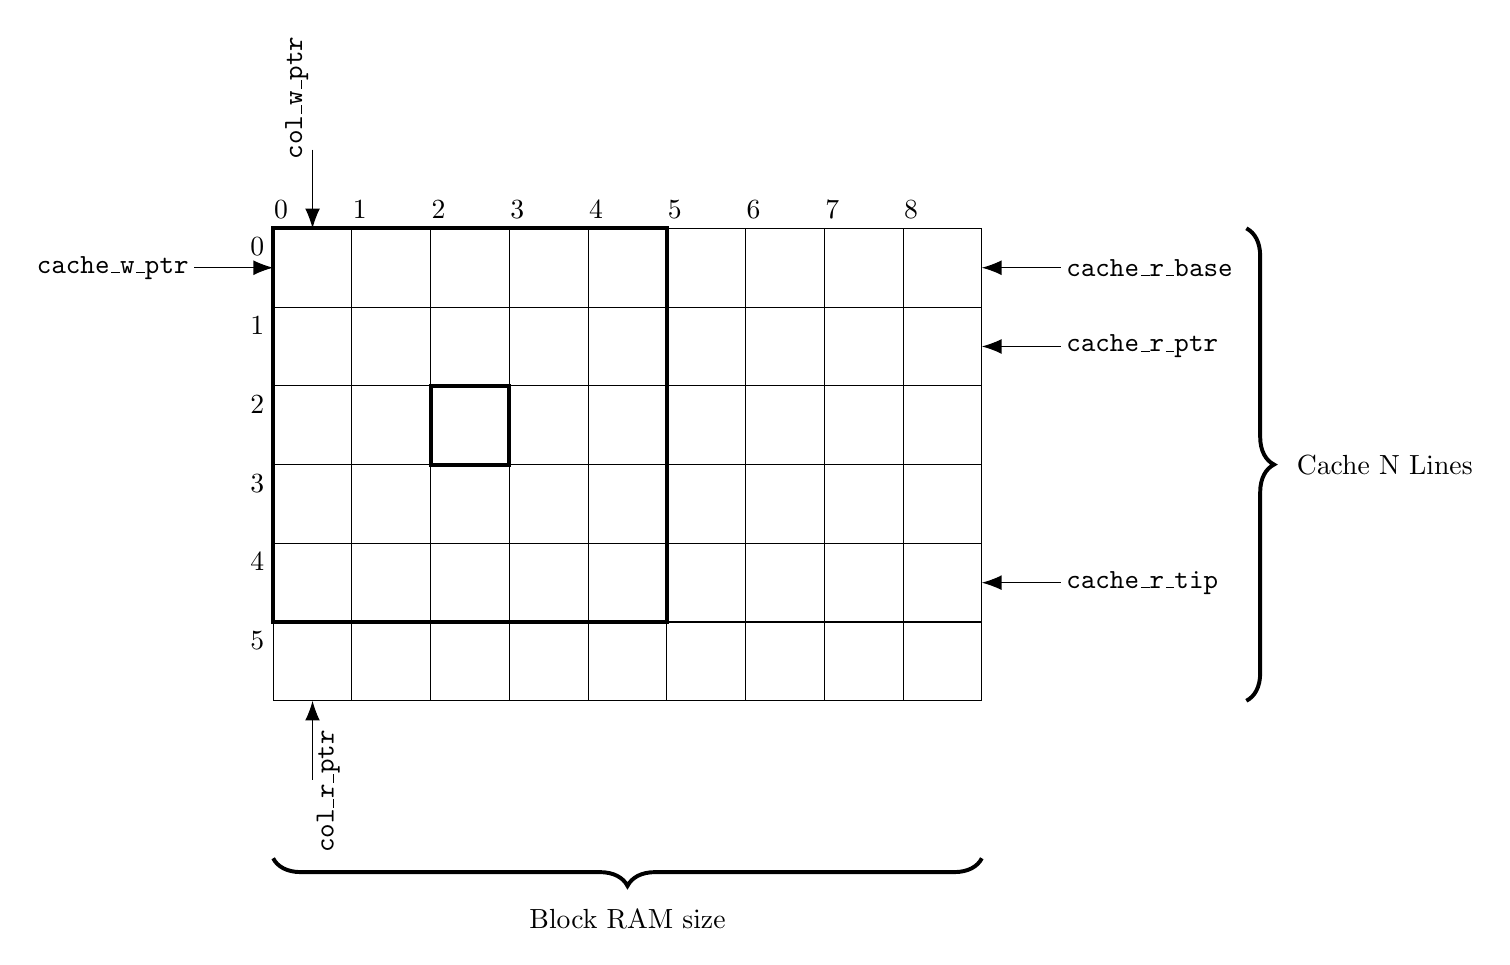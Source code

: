 % \tikzsetnextfilename{system-overview}
\begin{tikzpicture}[
    rounded corners=0mm,
    triangle/.style = {fill=blue!20, regular polygon, regular polygon sides=3 },
    node rotated/.style = {rotate=180},
    border rotated/.style = {shape border rotate=180}
]
    %coordinates
    \coordinate (orig)      at (0,0);

    \begin{pgfonlayer}{main}
        
        % % Write path
        % \path[draw={rgb:red,1;green,2;blue,3},-{Latex[length=5mm]},line width=1.0mm] (0.5,4.5)  -- (7.5,4.5);
        % \path[draw={rgb:red,3;green,1;blue,2},-{Latex[length=5mm]},line width=1.0mm] (8.5,4.5)  -- (15.5,4.5);
        
        % % Text
        % \node[] (write) at (-2,5) {Write};

        % Braces
        \draw [line width=0.5mm,decorate,decoration={brace,amplitude=10pt},xshift=-4pt,yshift=0pt] (12.5,6) -- (12.5,0) node [black,midway,xshift=0.5cm,anchor=west] {Cache N Lines};
        \draw [line width=0.5mm,decorate,decoration={brace,amplitude=10pt},xshift=-0pt,yshift=0pt] (9,-2) -- (0,-2) node [black,midway,yshift=-0.5cm,anchor=north] {Block RAM size};
        
        % Center pixel
        \draw[black,line width=0.5mm] (2,3) rectangle (3,4);
        % Window size
        \draw[black,line width=0.5mm] (0,1) rectangle (5,6);
        
        % Buffer A
        % \draw[draw={rgb:red,1;green,2;blue,3},line width=1mm] (-0.05,-0.05) rectangle (7.95,5.05);
        
        % Buffer B
        % \draw[draw={rgb:red,3;green,1;blue,2},line width=1mm] (8.05,-0.05) rectangle (16.05,5.05);
        
        % Left Arrows
        \path[draw,-{Latex[length=2.5mm]}] (-1,5.5) -- (0,5.5) 
            node[near start,anchor=east,align=right,xshift=-0.2cm] {\texttt{cache\_w\_ptr}};
        % \path[draw,-{Latex[length=2.5mm]}] (-1,0.5) -- (0,0.5) 
        %     node[near start,anchor=east,align=right,xshift=-0.2cm] {};
        % \foreach \y in {1.5,2.5,3.5,4.5}            
        %     \node[circle,fill=gray,minimum size=0.2cm,inner sep=0pt] () at (-0.5,\y) {};

        % Top arrows
        \path[draw,-{Latex[length=2.5mm]}] (0.5,7.0) -- (0.5,6) 
            node[near start,anchor=west,align=right,xshift=-0.2cm,rotate=90] {\texttt{col\_w\_ptr}};
        % \path[draw,-{Latex[length=2.5mm]}] (8.5,7.0) -- (8.5,6) 
        %     node[near start,anchor=west,align=right,xshift=-0.2cm,rotate=90] {};
        % \foreach \x in {1.5,2.5,3.5,4.5,5.5,6.5,7.5}            
        %     \node[circle,fill=gray,minimum size=0.2cm,inner sep=0pt] () at (\x,6.5) {};

        % Right arrows
        \path[draw,-{Latex[length=2.5mm]}] (10,5.5) -- (9,5.5) 
            node[near start,anchor=west,align=left,xshift=0.2cm] {\texttt{cache\_r\_base}};
        \path[draw,-{Latex[length=2.5mm]}] (10,1.5) -- (9,1.5) 
            node[near start,anchor=west,align=left,xshift=0.2cm] {\texttt{cache\_r\_tip}};
        \path[draw,-{Latex[length=2.5mm]}] (10,4.5) -- (9,4.5) 
            node[near start,anchor=west,align=left,xshift=0.2cm] {\texttt{cache\_r\_ptr}};
        % \foreach \y in {2.5,3.5}            
        %     \node[circle,fill=gray,minimum size=0.2cm,inner sep=0pt] () at (9.5,\y) {};

        % Bot arrows
        \path[draw,-{Latex[length=2.5mm]}] (0.5,-1) -- (0.5,0) 
            node[near start,anchor=east,align=left,xshift=0.2cm,yshift=.5cm,rotate=90] {\texttt{col\_r\_ptr}};
        % \path[draw,-{Latex[length=2.5mm]}] (8.5,-1) -- (8.5,0) 
        %     node[near start,anchor=east,align=left,xshift=0.2cm,rotate=90] {};
        % \foreach \x in {1.5,2.5,3.5,4.5,5.5,6.5,7.5}            
        %     \node[circle,fill=gray,minimum size=0.2cm,inner sep=0pt] () at (\x,-0.5) {};


        % Axis
        \foreach \y in {0,1,2,3,4,5}
            \node[anchor=north] at ($(-0.2,6)-(0,\y)$)  {$\y$};
        % Axis
        \foreach \x in {0,1,2,3,4,5,6,7,8}
            \node[anchor=south] at ($(0.1,6.0)+(\x,0)$)  {$\x$};

    \end{pgfonlayer}

    % Foreground
    \begin{pgfonlayer}{foreground}
        
    \end{pgfonlayer} 

    % Background
    \begin{pgfonlayer}{background}
        % Grid
        \draw[step=1cm,black,thin] (0,0) grid (9,6);
    \end{pgfonlayer} 

\end{tikzpicture}